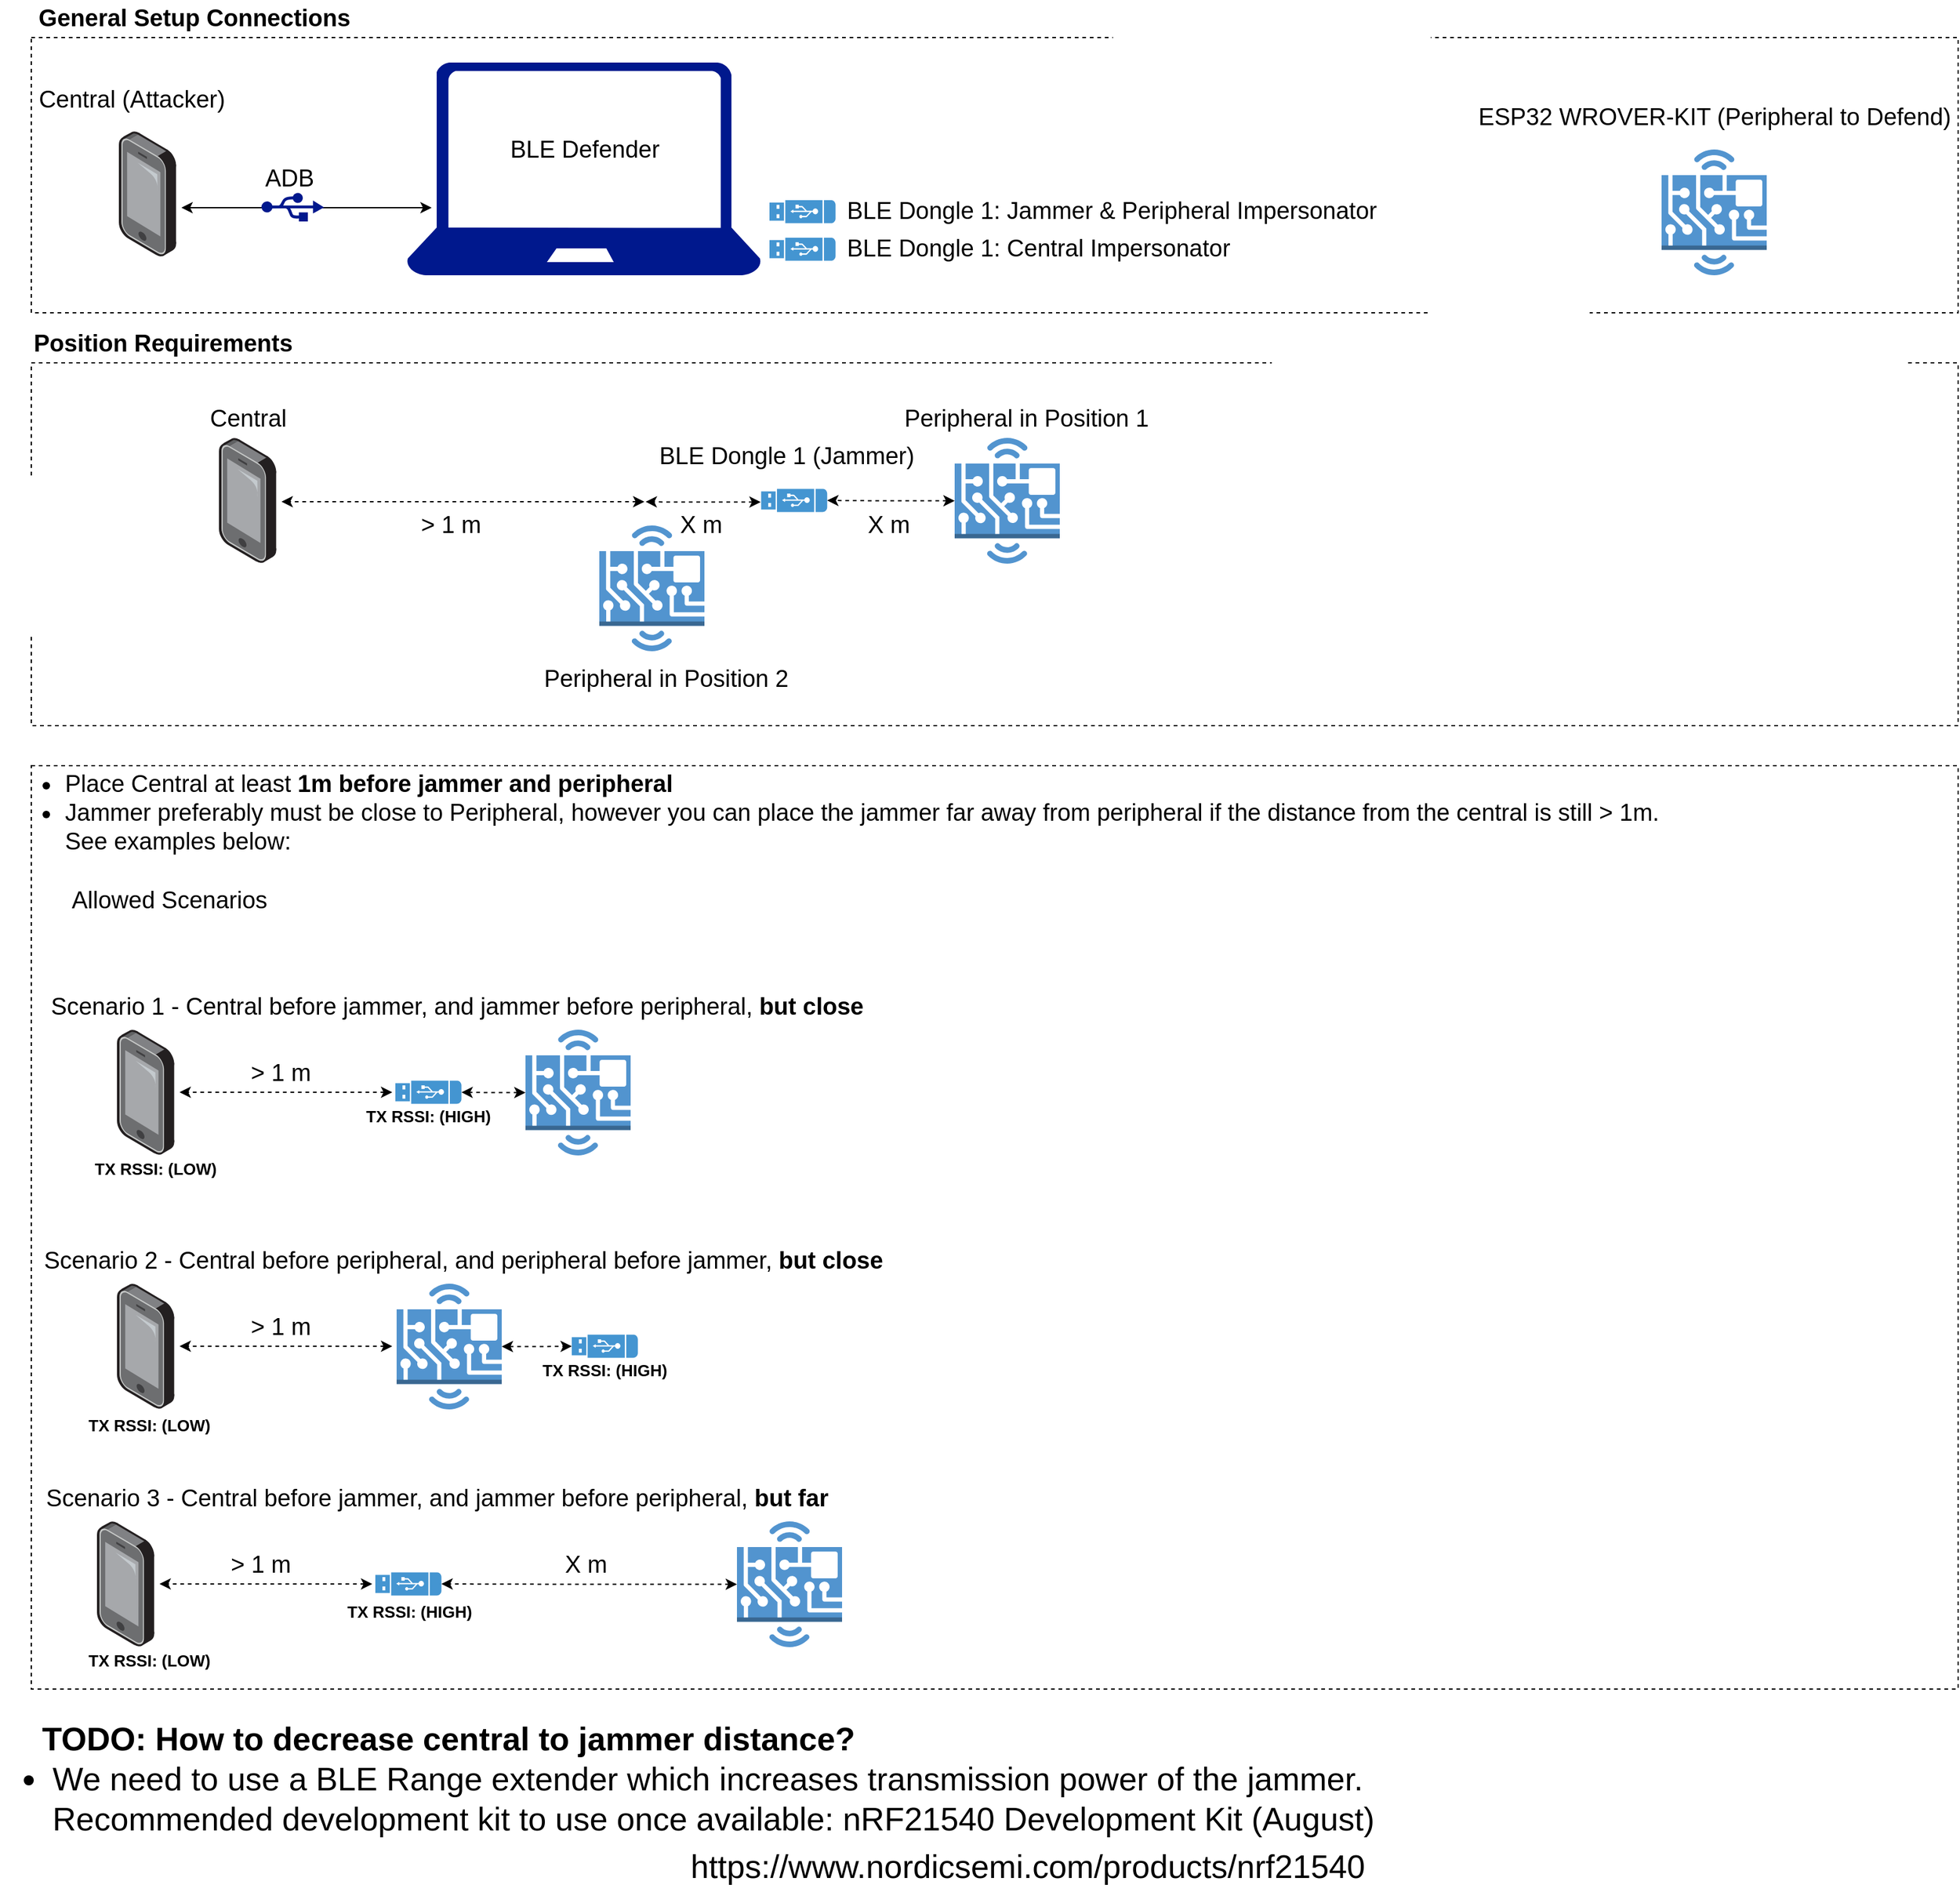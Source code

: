 <mxfile version="14.7.6" type="device"><diagram id="oWkWlPRkYGefY_qnDo1a" name="Page-1"><mxGraphModel dx="3220" dy="1263" grid="1" gridSize="10" guides="1" tooltips="1" connect="1" arrows="1" fold="1" page="1" pageScale="1" pageWidth="827" pageHeight="1169" math="0" shadow="0"><root><mxCell id="0"/><mxCell id="1" parent="0"/><mxCell id="F4BAvxJ2DPkF7WYsspuK-89" value="" style="whiteSpace=wrap;html=1;fontSize=19;align=left;fillColor=none;dashed=1;connectable=0;" vertex="1" parent="1"><mxGeometry x="45" y="632" width="1540" height="738" as="geometry"/></mxCell><mxCell id="F4BAvxJ2DPkF7WYsspuK-19" value="" style="whiteSpace=wrap;html=1;fontSize=19;align=left;fillColor=none;dashed=1;connectable=0;" vertex="1" parent="1"><mxGeometry x="45" y="310" width="1540" height="290" as="geometry"/></mxCell><mxCell id="F4BAvxJ2DPkF7WYsspuK-17" value="" style="whiteSpace=wrap;html=1;fontSize=19;align=left;fillColor=none;dashed=1;" vertex="1" parent="1"><mxGeometry x="45" y="50" width="1540" height="220" as="geometry"/></mxCell><mxCell id="F4BAvxJ2DPkF7WYsspuK-2" value="" style="aspect=fixed;pointerEvents=1;shadow=0;dashed=0;html=1;strokeColor=none;labelPosition=center;verticalLabelPosition=bottom;verticalAlign=top;align=center;fillColor=#00188D;shape=mxgraph.azure.laptop" vertex="1" parent="1"><mxGeometry x="345" y="70" width="283.33" height="170" as="geometry"/></mxCell><mxCell id="F4BAvxJ2DPkF7WYsspuK-3" value="BLE Defender" style="text;html=1;align=center;verticalAlign=middle;resizable=0;points=[];autosize=1;strokeColor=none;fontSize=19;" vertex="1" parent="1"><mxGeometry x="421.66" y="125" width="130" height="30" as="geometry"/></mxCell><mxCell id="F4BAvxJ2DPkF7WYsspuK-5" value="" style="pointerEvents=1;shadow=0;dashed=0;html=1;strokeColor=none;fillColor=#4495D1;labelPosition=center;verticalLabelPosition=bottom;verticalAlign=top;align=center;outlineConnect=0;shape=mxgraph.veeam.usb;fontSize=19;rotation=-180;" vertex="1" parent="1"><mxGeometry x="635" y="210" width="52.8" height="18.4" as="geometry"/></mxCell><mxCell id="F4BAvxJ2DPkF7WYsspuK-6" value="" style="pointerEvents=1;shadow=0;dashed=0;html=1;strokeColor=none;fillColor=#4495D1;labelPosition=center;verticalLabelPosition=bottom;verticalAlign=top;align=center;outlineConnect=0;shape=mxgraph.veeam.usb;fontSize=19;rotation=-180;" vertex="1" parent="1"><mxGeometry x="635" y="180" width="52.8" height="18.4" as="geometry"/></mxCell><mxCell id="F4BAvxJ2DPkF7WYsspuK-7" value="BLE Dongle 1: Jammer &amp;amp; Peripheral Impersonator" style="text;html=1;align=left;verticalAlign=middle;resizable=0;points=[];autosize=1;strokeColor=none;fontSize=19;" vertex="1" parent="1"><mxGeometry x="695" y="174.4" width="440" height="30" as="geometry"/></mxCell><mxCell id="F4BAvxJ2DPkF7WYsspuK-8" value="BLE Dongle 1: Central Impersonator" style="text;html=1;align=left;verticalAlign=middle;resizable=0;points=[];autosize=1;strokeColor=none;fontSize=19;" vertex="1" parent="1"><mxGeometry x="695" y="204.2" width="320" height="30" as="geometry"/></mxCell><mxCell id="F4BAvxJ2DPkF7WYsspuK-9" value="" style="points=[];aspect=fixed;html=1;align=center;shadow=0;dashed=0;image;image=img/lib/allied_telesis/computer_and_terminals/Smartphone.svg;fontSize=19;" vertex="1" parent="1"><mxGeometry x="115" y="125" width="45.83" height="100" as="geometry"/></mxCell><mxCell id="F4BAvxJ2DPkF7WYsspuK-10" value="Central (Attacker)" style="text;html=1;align=center;verticalAlign=middle;resizable=0;points=[];autosize=1;strokeColor=none;fontSize=19;" vertex="1" parent="1"><mxGeometry x="45" y="85" width="160" height="30" as="geometry"/></mxCell><mxCell id="F4BAvxJ2DPkF7WYsspuK-12" style="edgeStyle=orthogonalEdgeStyle;rounded=0;orthogonalLoop=1;jettySize=auto;html=1;fontSize=19;startArrow=classic;startFill=1;" edge="1" parent="1"><mxGeometry relative="1" as="geometry"><mxPoint x="165" y="186" as="targetPoint"/><mxPoint x="365" y="186" as="sourcePoint"/></mxGeometry></mxCell><mxCell id="F4BAvxJ2DPkF7WYsspuK-11" value="" style="aspect=fixed;pointerEvents=1;shadow=0;dashed=0;html=1;strokeColor=none;labelPosition=center;verticalLabelPosition=bottom;verticalAlign=top;align=center;fillColor=#00188D;shape=mxgraph.mscae.enterprise.usb;fontSize=19;" vertex="1" parent="1"><mxGeometry x="229" y="174" width="50" height="23" as="geometry"/></mxCell><mxCell id="F4BAvxJ2DPkF7WYsspuK-13" value="" style="outlineConnect=0;dashed=0;verticalLabelPosition=bottom;verticalAlign=top;align=center;html=1;shape=mxgraph.aws3.hardware_board;fillColor=#5294CF;gradientColor=none;fontSize=19;" vertex="1" parent="1"><mxGeometry x="1348" y="139.5" width="84" height="100.5" as="geometry"/></mxCell><mxCell id="F4BAvxJ2DPkF7WYsspuK-14" value="ESP32 WROVER-KIT (Peripheral to Defend)" style="text;html=1;align=center;verticalAlign=middle;resizable=0;points=[];autosize=1;strokeColor=none;fontSize=19;" vertex="1" parent="1"><mxGeometry x="1195" y="99.25" width="390" height="30" as="geometry"/></mxCell><mxCell id="F4BAvxJ2DPkF7WYsspuK-16" value="General Setup Connections" style="text;html=1;align=center;verticalAlign=middle;resizable=0;points=[];autosize=1;strokeColor=none;fontSize=19;fontStyle=1" vertex="1" parent="1"><mxGeometry x="45" y="20" width="260" height="30" as="geometry"/></mxCell><mxCell id="F4BAvxJ2DPkF7WYsspuK-18" value="ADB" style="text;html=1;align=center;verticalAlign=middle;resizable=0;points=[];autosize=1;strokeColor=none;fontSize=19;" vertex="1" parent="1"><mxGeometry x="226" y="148" width="50" height="30" as="geometry"/></mxCell><mxCell id="F4BAvxJ2DPkF7WYsspuK-20" value="&lt;span style=&quot;&quot;&gt;Position Requirements&lt;/span&gt;" style="text;html=1;align=left;verticalAlign=middle;resizable=0;points=[];autosize=1;strokeColor=none;fontSize=19;fontStyle=1" vertex="1" parent="1"><mxGeometry x="45" y="280" width="220" height="30" as="geometry"/></mxCell><mxCell id="F4BAvxJ2DPkF7WYsspuK-21" value="" style="pointerEvents=1;shadow=0;dashed=0;html=1;strokeColor=none;fillColor=#4495D1;labelPosition=center;verticalLabelPosition=bottom;verticalAlign=top;align=center;outlineConnect=0;shape=mxgraph.veeam.usb;fontSize=19;rotation=-180;" vertex="1" parent="1"><mxGeometry x="628.33" y="410.8" width="52.8" height="18.4" as="geometry"/></mxCell><mxCell id="F4BAvxJ2DPkF7WYsspuK-22" value="BLE Dongle 1 (Jammer)" style="text;html=1;align=left;verticalAlign=middle;resizable=0;points=[];autosize=1;strokeColor=none;fontSize=19;" vertex="1" parent="1"><mxGeometry x="544.73" y="370" width="220" height="30" as="geometry"/></mxCell><mxCell id="F4BAvxJ2DPkF7WYsspuK-26" style="edgeStyle=orthogonalEdgeStyle;rounded=0;orthogonalLoop=1;jettySize=auto;html=1;exitX=0;exitY=0.5;exitDx=0;exitDy=0;exitPerimeter=0;fontSize=19;startArrow=classic;startFill=1;dashed=1;" edge="1" parent="1" source="F4BAvxJ2DPkF7WYsspuK-23" target="F4BAvxJ2DPkF7WYsspuK-21"><mxGeometry relative="1" as="geometry"/></mxCell><mxCell id="F4BAvxJ2DPkF7WYsspuK-23" value="" style="outlineConnect=0;dashed=0;verticalLabelPosition=bottom;verticalAlign=top;align=center;html=1;shape=mxgraph.aws3.hardware_board;fillColor=#5294CF;gradientColor=none;fontSize=19;" vertex="1" parent="1"><mxGeometry x="783" y="370" width="84" height="100.5" as="geometry"/></mxCell><mxCell id="F4BAvxJ2DPkF7WYsspuK-24" value="Peripheral in Position 1" style="text;html=1;align=center;verticalAlign=middle;resizable=0;points=[];autosize=1;strokeColor=none;fontSize=19;" vertex="1" parent="1"><mxGeometry x="735" y="340" width="210" height="30" as="geometry"/></mxCell><mxCell id="F4BAvxJ2DPkF7WYsspuK-27" value="X m" style="text;html=1;align=center;verticalAlign=middle;resizable=0;points=[];autosize=1;strokeColor=none;fontSize=19;" vertex="1" parent="1"><mxGeometry x="704.73" y="424.5" width="50" height="30" as="geometry"/></mxCell><mxCell id="F4BAvxJ2DPkF7WYsspuK-28" style="edgeStyle=orthogonalEdgeStyle;rounded=0;orthogonalLoop=1;jettySize=auto;html=1;fontSize=19;startArrow=classic;startFill=1;dashed=1;" edge="1" parent="1"><mxGeometry relative="1" as="geometry"><mxPoint x="535" y="421" as="sourcePoint"/><mxPoint x="245" y="421" as="targetPoint"/><Array as="points"><mxPoint x="335" y="421"/><mxPoint x="335" y="421"/></Array></mxGeometry></mxCell><mxCell id="F4BAvxJ2DPkF7WYsspuK-29" value="" style="points=[];aspect=fixed;html=1;align=center;shadow=0;dashed=0;image;image=img/lib/allied_telesis/computer_and_terminals/Smartphone.svg;fontSize=19;" vertex="1" parent="1"><mxGeometry x="195" y="370" width="45.83" height="100" as="geometry"/></mxCell><mxCell id="F4BAvxJ2DPkF7WYsspuK-30" value="Central" style="text;html=1;align=center;verticalAlign=middle;resizable=0;points=[];autosize=1;strokeColor=none;fontSize=19;" vertex="1" parent="1"><mxGeometry x="177.91" y="340" width="80" height="30" as="geometry"/></mxCell><mxCell id="F4BAvxJ2DPkF7WYsspuK-32" style="edgeStyle=orthogonalEdgeStyle;rounded=0;orthogonalLoop=1;jettySize=auto;html=1;exitX=0;exitY=0.5;exitDx=0;exitDy=0;exitPerimeter=0;fontSize=19;startArrow=classic;startFill=1;dashed=1;" edge="1" parent="1"><mxGeometry relative="1" as="geometry"><mxPoint x="627.93" y="421.25" as="sourcePoint"/><mxPoint x="536" y="421" as="targetPoint"/><Array as="points"><mxPoint x="556" y="421"/><mxPoint x="556" y="421"/></Array></mxGeometry></mxCell><mxCell id="F4BAvxJ2DPkF7WYsspuK-33" value="" style="outlineConnect=0;dashed=0;verticalLabelPosition=bottom;verticalAlign=top;align=center;html=1;shape=mxgraph.aws3.hardware_board;fillColor=#5294CF;gradientColor=none;fontSize=19;" vertex="1" parent="1"><mxGeometry x="499" y="440" width="84" height="100.5" as="geometry"/></mxCell><mxCell id="F4BAvxJ2DPkF7WYsspuK-34" value="X m" style="text;html=1;align=center;verticalAlign=middle;resizable=0;points=[];autosize=1;strokeColor=none;fontSize=19;" vertex="1" parent="1"><mxGeometry x="555" y="424.5" width="50" height="30" as="geometry"/></mxCell><mxCell id="F4BAvxJ2DPkF7WYsspuK-35" value="Peripheral in Position 2" style="text;html=1;align=center;verticalAlign=middle;resizable=0;points=[];autosize=1;strokeColor=none;fontSize=19;" vertex="1" parent="1"><mxGeometry x="447" y="548" width="210" height="30" as="geometry"/></mxCell><mxCell id="F4BAvxJ2DPkF7WYsspuK-38" value="&amp;gt; 1 m" style="text;html=1;align=center;verticalAlign=middle;resizable=0;points=[];autosize=1;strokeColor=none;fontSize=19;" vertex="1" parent="1"><mxGeometry x="350" y="424.5" width="60" height="30" as="geometry"/></mxCell><mxCell id="F4BAvxJ2DPkF7WYsspuK-40" value="&lt;ul&gt;&lt;li&gt;Place Central at least &lt;b&gt;1m before jammer and peripheral&lt;/b&gt;&lt;/li&gt;&lt;li&gt;Jammer preferably must be close to Peripheral, however you can place the jammer far away from peripheral if the distance from the central is still &amp;gt; 1m.&lt;br&gt;See examples below:&lt;/li&gt;&lt;/ul&gt;" style="text;html=1;align=left;verticalAlign=middle;resizable=0;points=[];autosize=1;strokeColor=none;fontSize=19;" vertex="1" parent="1"><mxGeometry x="30" y="615" width="1330" height="110" as="geometry"/></mxCell><mxCell id="F4BAvxJ2DPkF7WYsspuK-41" value="" style="pointerEvents=1;shadow=0;dashed=0;html=1;strokeColor=none;fillColor=#4495D1;labelPosition=center;verticalLabelPosition=bottom;verticalAlign=top;align=center;outlineConnect=0;shape=mxgraph.veeam.usb;fontSize=19;rotation=-180;" vertex="1" parent="1"><mxGeometry x="336" y="883.8" width="52.8" height="18.4" as="geometry"/></mxCell><mxCell id="F4BAvxJ2DPkF7WYsspuK-45" style="edgeStyle=orthogonalEdgeStyle;rounded=0;orthogonalLoop=1;jettySize=auto;html=1;exitX=0;exitY=0.5;exitDx=0;exitDy=0;exitPerimeter=0;dashed=1;fontSize=19;startArrow=classic;startFill=1;" edge="1" parent="1" source="F4BAvxJ2DPkF7WYsspuK-42" target="F4BAvxJ2DPkF7WYsspuK-41"><mxGeometry relative="1" as="geometry"/></mxCell><mxCell id="F4BAvxJ2DPkF7WYsspuK-42" value="" style="outlineConnect=0;dashed=0;verticalLabelPosition=bottom;verticalAlign=top;align=center;html=1;shape=mxgraph.aws3.hardware_board;fillColor=#5294CF;gradientColor=none;fontSize=19;" vertex="1" parent="1"><mxGeometry x="440" y="843" width="84" height="100.5" as="geometry"/></mxCell><mxCell id="F4BAvxJ2DPkF7WYsspuK-43" value="Allowed Scenarios" style="text;html=1;align=center;verticalAlign=middle;resizable=0;points=[];autosize=1;strokeColor=none;fontSize=19;" vertex="1" parent="1"><mxGeometry x="70" y="725" width="170" height="30" as="geometry"/></mxCell><mxCell id="F4BAvxJ2DPkF7WYsspuK-46" value="" style="points=[];aspect=fixed;html=1;align=center;shadow=0;dashed=0;image;image=img/lib/allied_telesis/computer_and_terminals/Smartphone.svg;fontSize=19;" vertex="1" parent="1"><mxGeometry x="113.5" y="843" width="45.83" height="100" as="geometry"/></mxCell><mxCell id="F4BAvxJ2DPkF7WYsspuK-47" style="edgeStyle=orthogonalEdgeStyle;rounded=0;orthogonalLoop=1;jettySize=auto;html=1;fontSize=19;startArrow=classic;startFill=1;dashed=1;" edge="1" parent="1"><mxGeometry relative="1" as="geometry"><mxPoint x="333.5" y="893" as="sourcePoint"/><mxPoint x="163.5" y="893" as="targetPoint"/><Array as="points"><mxPoint x="240" y="892.5"/><mxPoint x="240" y="892.5"/></Array></mxGeometry></mxCell><mxCell id="F4BAvxJ2DPkF7WYsspuK-48" value="&amp;gt; 1 m" style="text;html=1;align=center;verticalAlign=middle;resizable=0;points=[];autosize=1;strokeColor=none;fontSize=19;" vertex="1" parent="1"><mxGeometry x="213.5" y="863" width="60" height="30" as="geometry"/></mxCell><mxCell id="F4BAvxJ2DPkF7WYsspuK-49" value="Scenario 1 - Central before jammer, and jammer before peripheral, &lt;b&gt;but close&lt;/b&gt;" style="text;html=1;align=center;verticalAlign=middle;resizable=0;points=[];autosize=1;strokeColor=none;fontSize=19;" vertex="1" parent="1"><mxGeometry x="50" y="810" width="670" height="30" as="geometry"/></mxCell><mxCell id="F4BAvxJ2DPkF7WYsspuK-50" value="" style="pointerEvents=1;shadow=0;dashed=0;html=1;strokeColor=none;fillColor=#4495D1;labelPosition=center;verticalLabelPosition=bottom;verticalAlign=top;align=center;outlineConnect=0;shape=mxgraph.veeam.usb;fontSize=19;rotation=-180;" vertex="1" parent="1"><mxGeometry x="477" y="1086.8" width="52.8" height="18.4" as="geometry"/></mxCell><mxCell id="F4BAvxJ2DPkF7WYsspuK-51" style="edgeStyle=orthogonalEdgeStyle;rounded=0;orthogonalLoop=1;jettySize=auto;html=1;exitX=1;exitY=0.5;exitDx=0;exitDy=0;exitPerimeter=0;dashed=1;fontSize=19;startArrow=classic;startFill=1;" edge="1" parent="1" source="F4BAvxJ2DPkF7WYsspuK-52" target="F4BAvxJ2DPkF7WYsspuK-50"><mxGeometry relative="1" as="geometry"/></mxCell><mxCell id="F4BAvxJ2DPkF7WYsspuK-52" value="" style="outlineConnect=0;dashed=0;verticalLabelPosition=bottom;verticalAlign=top;align=center;html=1;shape=mxgraph.aws3.hardware_board;fillColor=#5294CF;gradientColor=none;fontSize=19;" vertex="1" parent="1"><mxGeometry x="337" y="1046" width="84" height="100.5" as="geometry"/></mxCell><mxCell id="F4BAvxJ2DPkF7WYsspuK-53" value="" style="points=[];aspect=fixed;html=1;align=center;shadow=0;dashed=0;image;image=img/lib/allied_telesis/computer_and_terminals/Smartphone.svg;fontSize=19;" vertex="1" parent="1"><mxGeometry x="113.5" y="1046" width="45.83" height="100" as="geometry"/></mxCell><mxCell id="F4BAvxJ2DPkF7WYsspuK-54" style="edgeStyle=orthogonalEdgeStyle;rounded=0;orthogonalLoop=1;jettySize=auto;html=1;fontSize=19;startArrow=classic;startFill=1;dashed=1;" edge="1" parent="1"><mxGeometry relative="1" as="geometry"><mxPoint x="333.5" y="1096" as="sourcePoint"/><mxPoint x="163.5" y="1096" as="targetPoint"/><Array as="points"><mxPoint x="240" y="1095.5"/><mxPoint x="240" y="1095.5"/></Array></mxGeometry></mxCell><mxCell id="F4BAvxJ2DPkF7WYsspuK-55" value="&amp;gt; 1 m" style="text;html=1;align=center;verticalAlign=middle;resizable=0;points=[];autosize=1;strokeColor=none;fontSize=19;" vertex="1" parent="1"><mxGeometry x="213.5" y="1066" width="60" height="30" as="geometry"/></mxCell><mxCell id="F4BAvxJ2DPkF7WYsspuK-56" value="Scenario 2 - Central before peripheral, and peripheral before jammer, &lt;b&gt;but close&lt;/b&gt;" style="text;html=1;align=center;verticalAlign=middle;resizable=0;points=[];autosize=1;strokeColor=none;fontSize=19;" vertex="1" parent="1"><mxGeometry x="45" y="1013" width="690" height="30" as="geometry"/></mxCell><mxCell id="F4BAvxJ2DPkF7WYsspuK-65" value="" style="pointerEvents=1;shadow=0;dashed=0;html=1;strokeColor=none;fillColor=#4495D1;labelPosition=center;verticalLabelPosition=bottom;verticalAlign=top;align=center;outlineConnect=0;shape=mxgraph.veeam.usb;fontSize=19;rotation=-180;" vertex="1" parent="1"><mxGeometry x="320" y="1276.8" width="52.8" height="18.4" as="geometry"/></mxCell><mxCell id="F4BAvxJ2DPkF7WYsspuK-66" style="edgeStyle=orthogonalEdgeStyle;rounded=0;orthogonalLoop=1;jettySize=auto;html=1;exitX=0;exitY=0.5;exitDx=0;exitDy=0;exitPerimeter=0;dashed=1;fontSize=19;startArrow=classic;startFill=1;" edge="1" parent="1" source="F4BAvxJ2DPkF7WYsspuK-67" target="F4BAvxJ2DPkF7WYsspuK-65"><mxGeometry relative="1" as="geometry"/></mxCell><mxCell id="F4BAvxJ2DPkF7WYsspuK-67" value="" style="outlineConnect=0;dashed=0;verticalLabelPosition=bottom;verticalAlign=top;align=center;html=1;shape=mxgraph.aws3.hardware_board;fillColor=#5294CF;gradientColor=none;fontSize=19;" vertex="1" parent="1"><mxGeometry x="609" y="1236" width="84" height="100.5" as="geometry"/></mxCell><mxCell id="F4BAvxJ2DPkF7WYsspuK-68" value="" style="points=[];aspect=fixed;html=1;align=center;shadow=0;dashed=0;image;image=img/lib/allied_telesis/computer_and_terminals/Smartphone.svg;fontSize=19;" vertex="1" parent="1"><mxGeometry x="97.5" y="1236" width="45.83" height="100" as="geometry"/></mxCell><mxCell id="F4BAvxJ2DPkF7WYsspuK-69" style="edgeStyle=orthogonalEdgeStyle;rounded=0;orthogonalLoop=1;jettySize=auto;html=1;fontSize=19;startArrow=classic;startFill=1;dashed=1;" edge="1" parent="1"><mxGeometry relative="1" as="geometry"><mxPoint x="317.5" y="1286" as="sourcePoint"/><mxPoint x="147.5" y="1286" as="targetPoint"/><Array as="points"><mxPoint x="224" y="1285.5"/><mxPoint x="224" y="1285.5"/></Array></mxGeometry></mxCell><mxCell id="F4BAvxJ2DPkF7WYsspuK-70" value="&amp;gt; 1 m" style="text;html=1;align=center;verticalAlign=middle;resizable=0;points=[];autosize=1;strokeColor=none;fontSize=19;" vertex="1" parent="1"><mxGeometry x="197.5" y="1256" width="60" height="30" as="geometry"/></mxCell><mxCell id="F4BAvxJ2DPkF7WYsspuK-71" value="Scenario 3 - Central before jammer, and jammer before peripheral, &lt;b&gt;but far&lt;/b&gt;" style="text;html=1;align=center;verticalAlign=middle;resizable=0;points=[];autosize=1;strokeColor=none;fontSize=19;" vertex="1" parent="1"><mxGeometry x="49" y="1203" width="640" height="30" as="geometry"/></mxCell><mxCell id="F4BAvxJ2DPkF7WYsspuK-72" value="X m" style="text;html=1;align=center;verticalAlign=middle;resizable=0;points=[];autosize=1;strokeColor=none;fontSize=19;" vertex="1" parent="1"><mxGeometry x="463" y="1256" width="50" height="30" as="geometry"/></mxCell><mxCell id="F4BAvxJ2DPkF7WYsspuK-83" value="TX RSSI: (LOW)" style="text;html=1;align=center;verticalAlign=middle;resizable=0;points=[];autosize=1;strokeColor=none;fontSize=13;fontStyle=1" vertex="1" parent="1"><mxGeometry x="88.5" y="943.5" width="110" height="20" as="geometry"/></mxCell><mxCell id="F4BAvxJ2DPkF7WYsspuK-84" value="TX RSSI: (HIGH)" style="text;html=1;align=center;verticalAlign=middle;resizable=0;points=[];autosize=1;strokeColor=none;fontSize=13;fontStyle=1" vertex="1" parent="1"><mxGeometry x="302" y="902" width="120" height="20" as="geometry"/></mxCell><mxCell id="F4BAvxJ2DPkF7WYsspuK-90" value="TX RSSI: (LOW)" style="text;html=1;align=center;verticalAlign=middle;resizable=0;points=[];autosize=1;strokeColor=none;fontSize=13;fontStyle=1" vertex="1" parent="1"><mxGeometry x="83.5" y="1148.7" width="110" height="20" as="geometry"/></mxCell><mxCell id="F4BAvxJ2DPkF7WYsspuK-91" value="TX RSSI: (HIGH)" style="text;html=1;align=center;verticalAlign=middle;resizable=0;points=[];autosize=1;strokeColor=none;fontSize=13;fontStyle=1" vertex="1" parent="1"><mxGeometry x="443.4" y="1105.2" width="120" height="20" as="geometry"/></mxCell><mxCell id="F4BAvxJ2DPkF7WYsspuK-92" value="TX RSSI: (LOW)" style="text;html=1;align=center;verticalAlign=middle;resizable=0;points=[];autosize=1;strokeColor=none;fontSize=13;fontStyle=1" vertex="1" parent="1"><mxGeometry x="84.25" y="1336.7" width="110" height="20" as="geometry"/></mxCell><mxCell id="F4BAvxJ2DPkF7WYsspuK-93" value="TX RSSI: (HIGH)" style="text;html=1;align=center;verticalAlign=middle;resizable=0;points=[];autosize=1;strokeColor=none;fontSize=13;fontStyle=1" vertex="1" parent="1"><mxGeometry x="287.4" y="1298.2" width="120" height="20" as="geometry"/></mxCell><mxCell id="F4BAvxJ2DPkF7WYsspuK-94" value="TODO: How to decrease central to jammer distance?" style="text;html=1;align=center;verticalAlign=middle;resizable=0;points=[];autosize=1;strokeColor=none;fontSize=26;fontStyle=1" vertex="1" parent="1"><mxGeometry x="43" y="1390" width="670" height="40" as="geometry"/></mxCell><mxCell id="F4BAvxJ2DPkF7WYsspuK-95" value="&lt;ul style=&quot;font-size: 26px&quot;&gt;&lt;li style=&quot;font-size: 26px&quot;&gt;We need to use a BLE Range extender which increases transmission power of the jammer.&lt;br&gt;Recommended development kit to use once available: nRF21540 Development Kit (August)&lt;/li&gt;&lt;/ul&gt;" style="text;html=1;align=left;verticalAlign=middle;resizable=0;points=[];autosize=1;strokeColor=none;fontSize=26;" vertex="1" parent="1"><mxGeometry x="20" y="1398" width="1110" height="120" as="geometry"/></mxCell><UserObject label="https://www.nordicsemi.com/products/nrf21540" link="https://www.nordicsemi.com/products/nrf21540" id="F4BAvxJ2DPkF7WYsspuK-96"><mxCell style="text;whiteSpace=wrap;html=1;fontSize=26;" vertex="1" parent="1"><mxGeometry x="570" y="1490" width="550" height="50" as="geometry"/></mxCell></UserObject></root></mxGraphModel></diagram></mxfile>